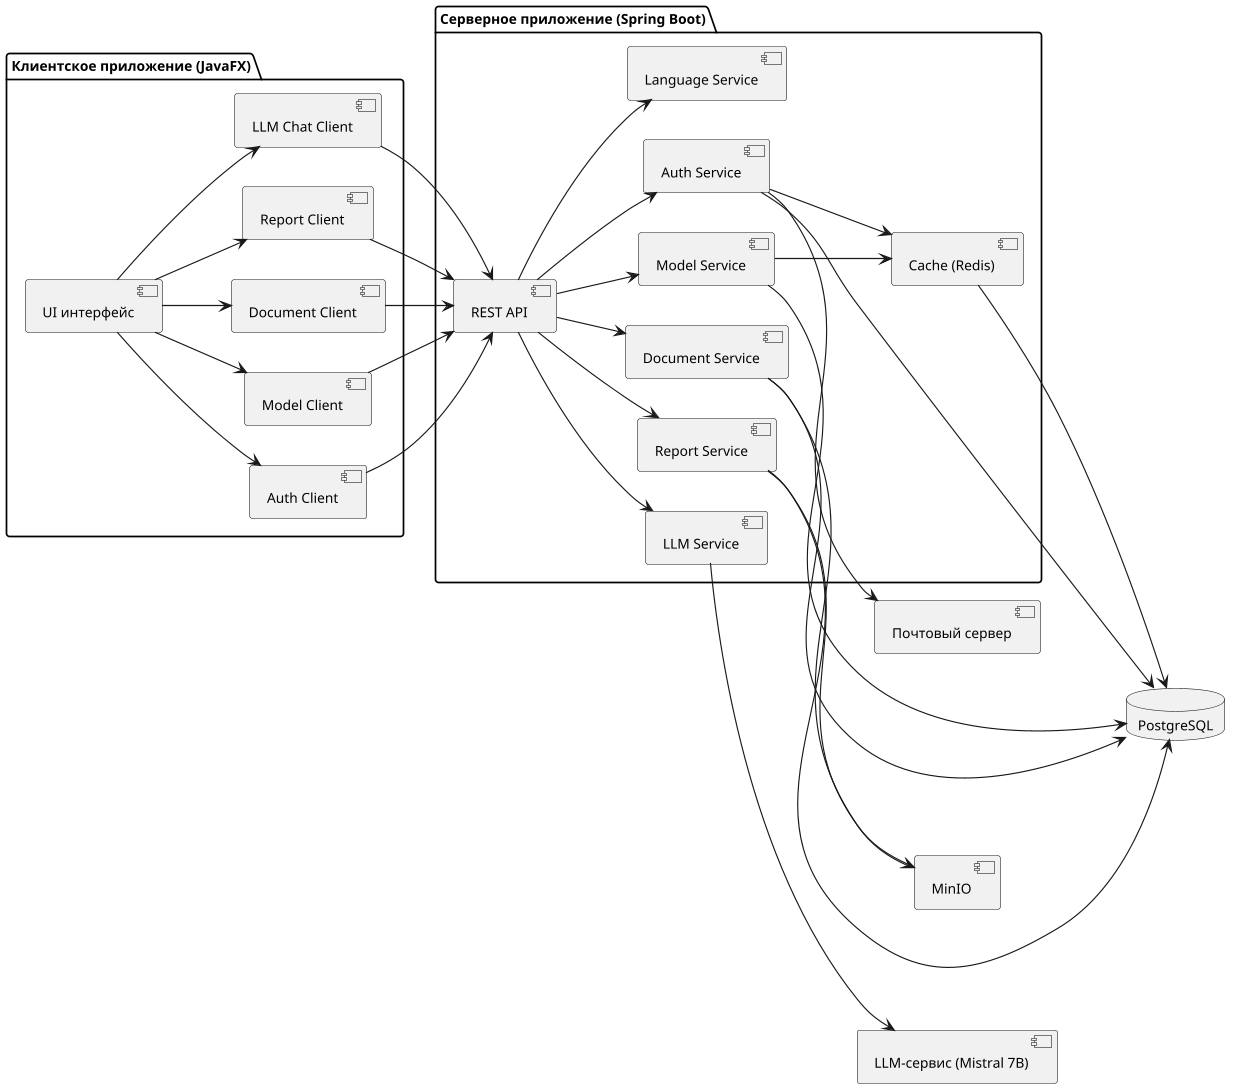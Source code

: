 @startuml
skinparam defaultFontName "Times New Roman"
skinparam defaultFontSize 12
skinparam dpi 110
left to right direction

package "Клиентское приложение (JavaFX)" {
  [UI интерфейс]
  [Auth Client]
  [Model Client]
  [Document Client]
  [Report Client]
  [LLM Chat Client]
}

package "Серверное приложение (Spring Boot)" {
  [REST API]
  [Auth Service]
  [Model Service]
  [Document Service]
  [Report Service]
  [LLM Service]
  [Language Service]
  [Cache (Redis)]
}

database "PostgreSQL" as PG
component "MinIO"
component "Почтовый сервер"
component "LLM-сервис (Mistral 7B)"

' --- Клиент взаимодействует с сервером через REST API
[UI интерфейс] --> [Auth Client]
[UI интерфейс] --> [Model Client]
[UI интерфейс] --> [Document Client]
[UI интерфейс] --> [Report Client]
[UI интерфейс] --> [LLM Chat Client]

[Auth Client] --> [REST API]
[Model Client] --> [REST API]
[Document Client] --> [REST API]
[Report Client] --> [REST API]
[LLM Chat Client] --> [REST API]

' --- Взаимодействие компонентов сервера
[REST API] --> [Auth Service]
[REST API] --> [Model Service]
[REST API] --> [Document Service]
[REST API] --> [Report Service]
[REST API] --> [LLM Service]
[REST API] --> [Language Service]

[Auth Service] --> PG
[Model Service] --> PG
[Document Service] --> PG
[Report Service] --> PG

[Document Service] --> MinIO
[Report Service] --> MinIO

[Auth Service] --> "Почтовый сервер"
[LLM Service] --> "LLM-сервис (Mistral 7B)"
[Model Service] --> [Cache (Redis)]
[Auth Service] --> [Cache (Redis)]
[Cache (Redis)] --> PG

@enduml
